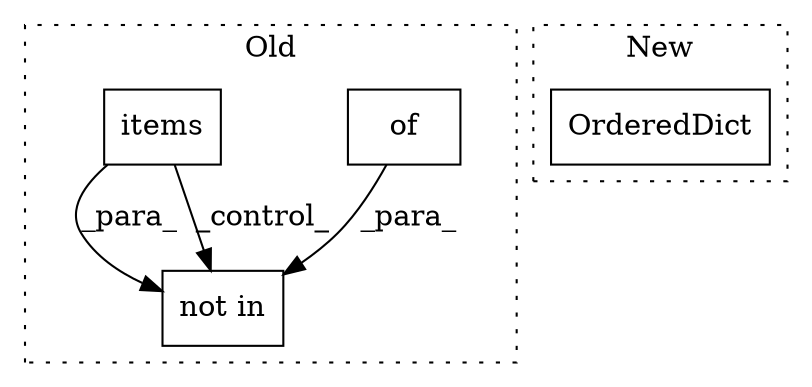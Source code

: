 digraph G {
subgraph cluster0 {
1 [label="not in" a="108" s="1672" l="25" shape="box"];
3 [label="of" a="32" s="1379" l="4" shape="box"];
4 [label="items" a="32" s="1641" l="7" shape="box"];
label = "Old";
style="dotted";
}
subgraph cluster1 {
2 [label="OrderedDict" a="32" s="1440,1493" l="12,1" shape="box"];
label = "New";
style="dotted";
}
3 -> 1 [label="_para_"];
4 -> 1 [label="_para_"];
4 -> 1 [label="_control_"];
}